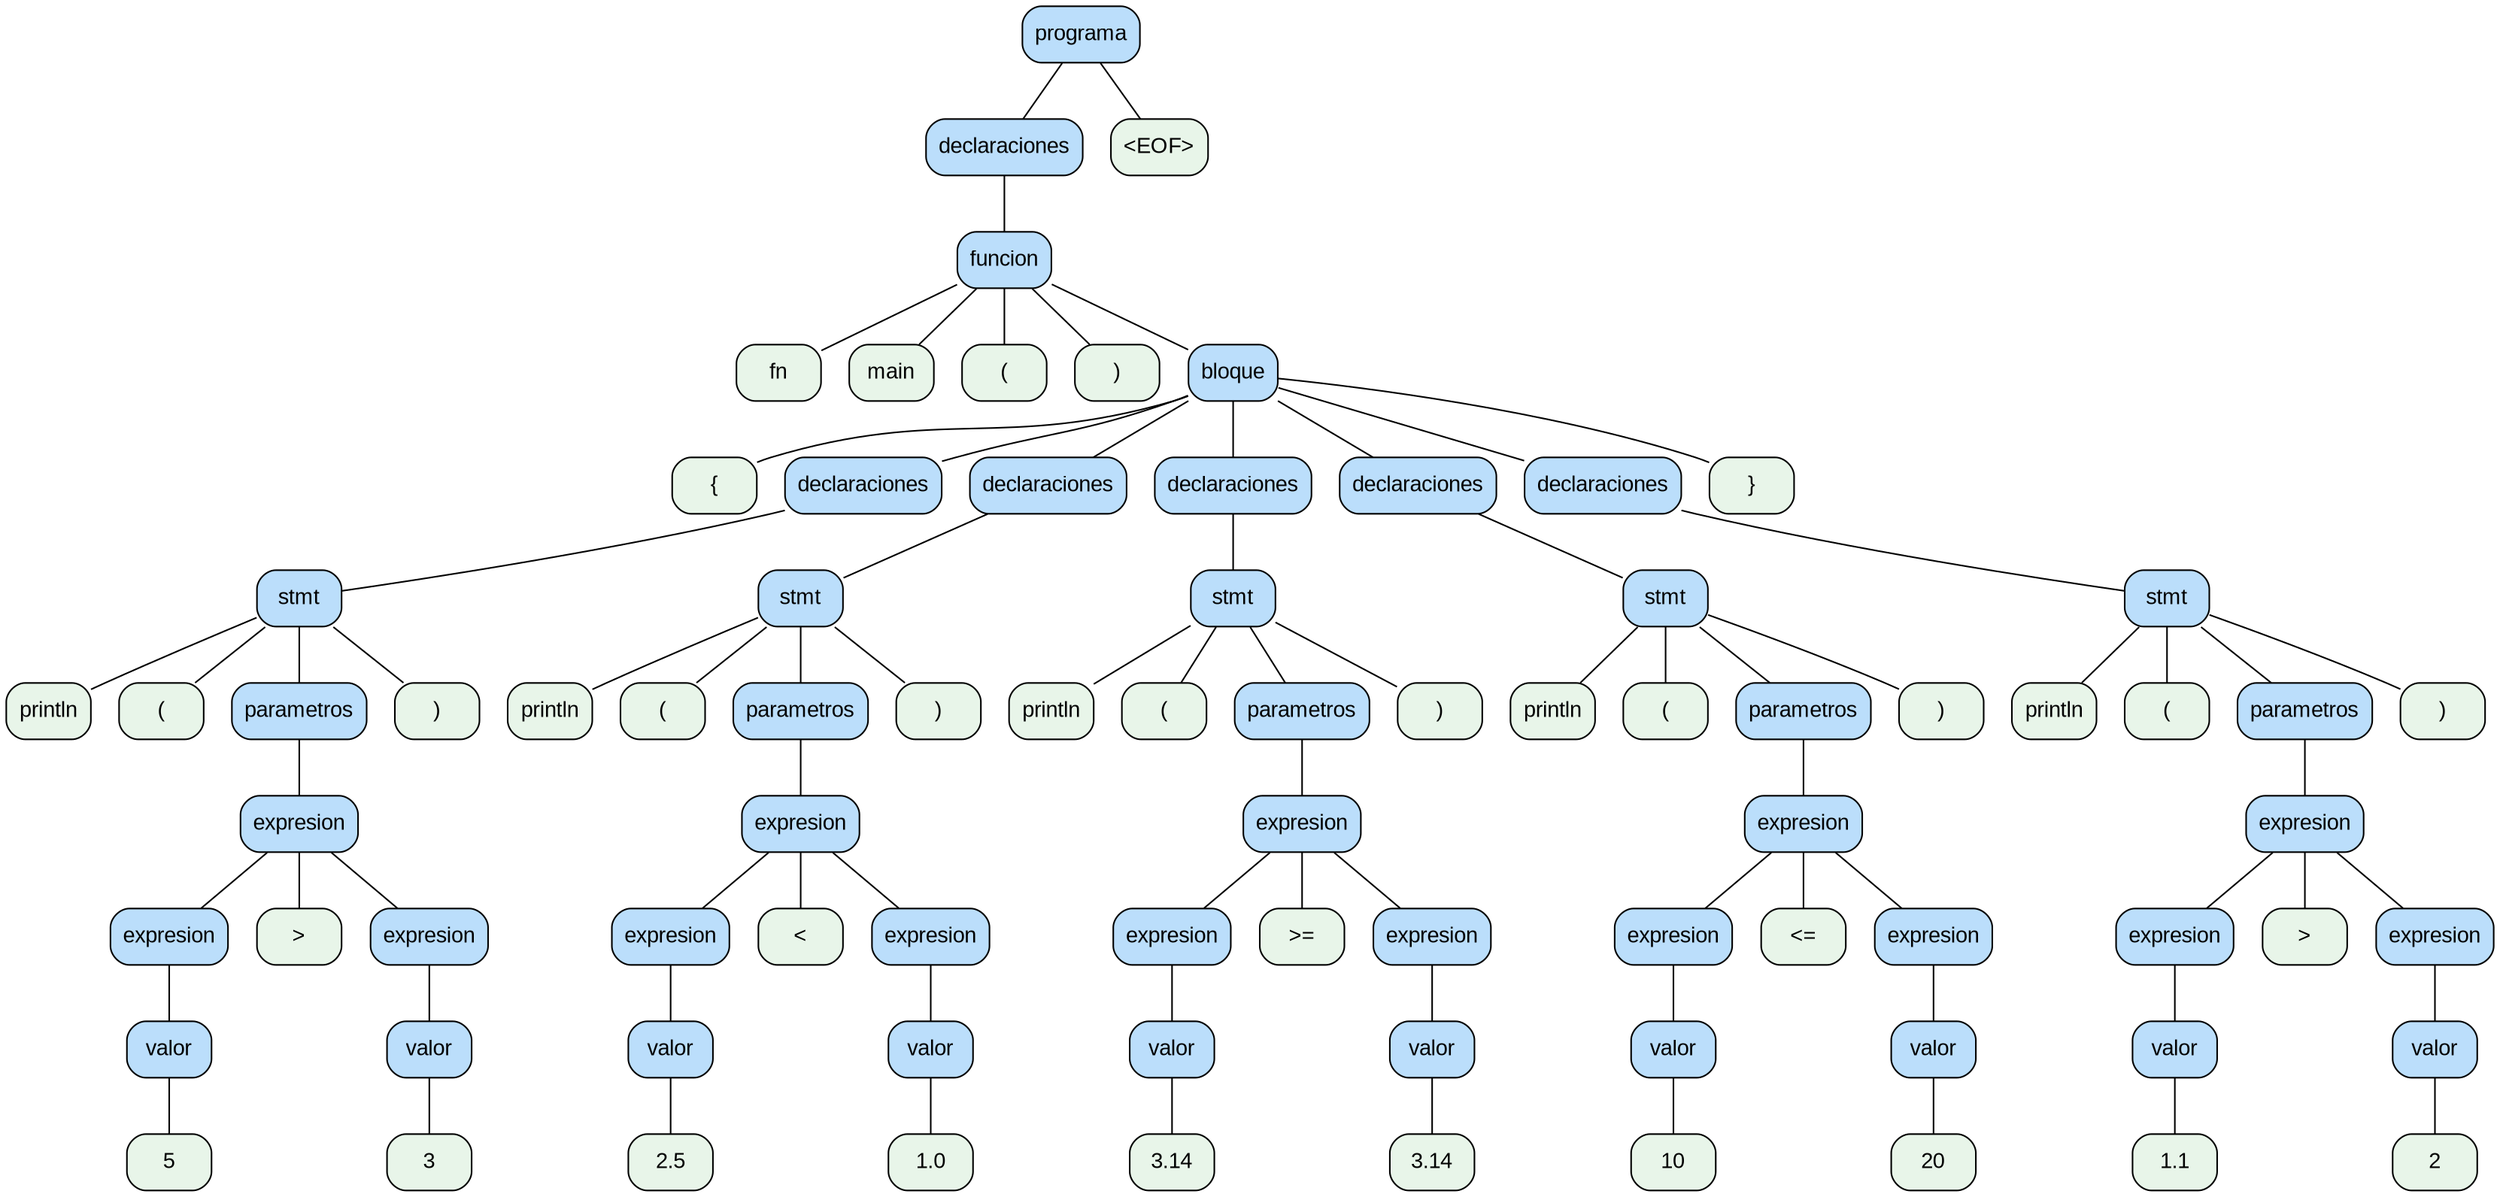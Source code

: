 digraph G {
  node [shape=box, style="rounded,filled", fontname="Arial"];
  edge [arrowhead=none];
  0 [label="programa", fillcolor="#bbdefb"];
  1 [label="declaraciones", fillcolor="#bbdefb"];
  2 [label="funcion", fillcolor="#bbdefb"];
  3 [label="fn", fillcolor="#e8f5e9"];
  2 -> 3;
  4 [label="main", fillcolor="#e8f5e9"];
  2 -> 4;
  5 [label="(", fillcolor="#e8f5e9"];
  2 -> 5;
  6 [label=")", fillcolor="#e8f5e9"];
  2 -> 6;
  7 [label="bloque", fillcolor="#bbdefb"];
  8 [label="{", fillcolor="#e8f5e9"];
  7 -> 8;
  9 [label="declaraciones", fillcolor="#bbdefb"];
  10 [label="stmt", fillcolor="#bbdefb"];
  11 [label="println", fillcolor="#e8f5e9"];
  10 -> 11;
  12 [label="(", fillcolor="#e8f5e9"];
  10 -> 12;
  13 [label="parametros", fillcolor="#bbdefb"];
  14 [label="expresion", fillcolor="#bbdefb"];
  15 [label="expresion", fillcolor="#bbdefb"];
  16 [label="valor", fillcolor="#bbdefb"];
  17 [label="5", fillcolor="#e8f5e9"];
  16 -> 17;
  15 -> 16;
  14 -> 15;
  18 [label=">", fillcolor="#e8f5e9"];
  14 -> 18;
  19 [label="expresion", fillcolor="#bbdefb"];
  20 [label="valor", fillcolor="#bbdefb"];
  21 [label="3", fillcolor="#e8f5e9"];
  20 -> 21;
  19 -> 20;
  14 -> 19;
  13 -> 14;
  10 -> 13;
  22 [label=")", fillcolor="#e8f5e9"];
  10 -> 22;
  9 -> 10;
  7 -> 9;
  23 [label="declaraciones", fillcolor="#bbdefb"];
  24 [label="stmt", fillcolor="#bbdefb"];
  25 [label="println", fillcolor="#e8f5e9"];
  24 -> 25;
  26 [label="(", fillcolor="#e8f5e9"];
  24 -> 26;
  27 [label="parametros", fillcolor="#bbdefb"];
  28 [label="expresion", fillcolor="#bbdefb"];
  29 [label="expresion", fillcolor="#bbdefb"];
  30 [label="valor", fillcolor="#bbdefb"];
  31 [label="2.5", fillcolor="#e8f5e9"];
  30 -> 31;
  29 -> 30;
  28 -> 29;
  32 [label="<", fillcolor="#e8f5e9"];
  28 -> 32;
  33 [label="expresion", fillcolor="#bbdefb"];
  34 [label="valor", fillcolor="#bbdefb"];
  35 [label="1.0", fillcolor="#e8f5e9"];
  34 -> 35;
  33 -> 34;
  28 -> 33;
  27 -> 28;
  24 -> 27;
  36 [label=")", fillcolor="#e8f5e9"];
  24 -> 36;
  23 -> 24;
  7 -> 23;
  37 [label="declaraciones", fillcolor="#bbdefb"];
  38 [label="stmt", fillcolor="#bbdefb"];
  39 [label="println", fillcolor="#e8f5e9"];
  38 -> 39;
  40 [label="(", fillcolor="#e8f5e9"];
  38 -> 40;
  41 [label="parametros", fillcolor="#bbdefb"];
  42 [label="expresion", fillcolor="#bbdefb"];
  43 [label="expresion", fillcolor="#bbdefb"];
  44 [label="valor", fillcolor="#bbdefb"];
  45 [label="3.14", fillcolor="#e8f5e9"];
  44 -> 45;
  43 -> 44;
  42 -> 43;
  46 [label=">=", fillcolor="#e8f5e9"];
  42 -> 46;
  47 [label="expresion", fillcolor="#bbdefb"];
  48 [label="valor", fillcolor="#bbdefb"];
  49 [label="3.14", fillcolor="#e8f5e9"];
  48 -> 49;
  47 -> 48;
  42 -> 47;
  41 -> 42;
  38 -> 41;
  50 [label=")", fillcolor="#e8f5e9"];
  38 -> 50;
  37 -> 38;
  7 -> 37;
  51 [label="declaraciones", fillcolor="#bbdefb"];
  52 [label="stmt", fillcolor="#bbdefb"];
  53 [label="println", fillcolor="#e8f5e9"];
  52 -> 53;
  54 [label="(", fillcolor="#e8f5e9"];
  52 -> 54;
  55 [label="parametros", fillcolor="#bbdefb"];
  56 [label="expresion", fillcolor="#bbdefb"];
  57 [label="expresion", fillcolor="#bbdefb"];
  58 [label="valor", fillcolor="#bbdefb"];
  59 [label="10", fillcolor="#e8f5e9"];
  58 -> 59;
  57 -> 58;
  56 -> 57;
  60 [label="<=", fillcolor="#e8f5e9"];
  56 -> 60;
  61 [label="expresion", fillcolor="#bbdefb"];
  62 [label="valor", fillcolor="#bbdefb"];
  63 [label="20", fillcolor="#e8f5e9"];
  62 -> 63;
  61 -> 62;
  56 -> 61;
  55 -> 56;
  52 -> 55;
  64 [label=")", fillcolor="#e8f5e9"];
  52 -> 64;
  51 -> 52;
  7 -> 51;
  65 [label="declaraciones", fillcolor="#bbdefb"];
  66 [label="stmt", fillcolor="#bbdefb"];
  67 [label="println", fillcolor="#e8f5e9"];
  66 -> 67;
  68 [label="(", fillcolor="#e8f5e9"];
  66 -> 68;
  69 [label="parametros", fillcolor="#bbdefb"];
  70 [label="expresion", fillcolor="#bbdefb"];
  71 [label="expresion", fillcolor="#bbdefb"];
  72 [label="valor", fillcolor="#bbdefb"];
  73 [label="1.1", fillcolor="#e8f5e9"];
  72 -> 73;
  71 -> 72;
  70 -> 71;
  74 [label=">", fillcolor="#e8f5e9"];
  70 -> 74;
  75 [label="expresion", fillcolor="#bbdefb"];
  76 [label="valor", fillcolor="#bbdefb"];
  77 [label="2", fillcolor="#e8f5e9"];
  76 -> 77;
  75 -> 76;
  70 -> 75;
  69 -> 70;
  66 -> 69;
  78 [label=")", fillcolor="#e8f5e9"];
  66 -> 78;
  65 -> 66;
  7 -> 65;
  79 [label="}", fillcolor="#e8f5e9"];
  7 -> 79;
  2 -> 7;
  1 -> 2;
  0 -> 1;
  80 [label="<EOF>", fillcolor="#e8f5e9"];
  0 -> 80;
}